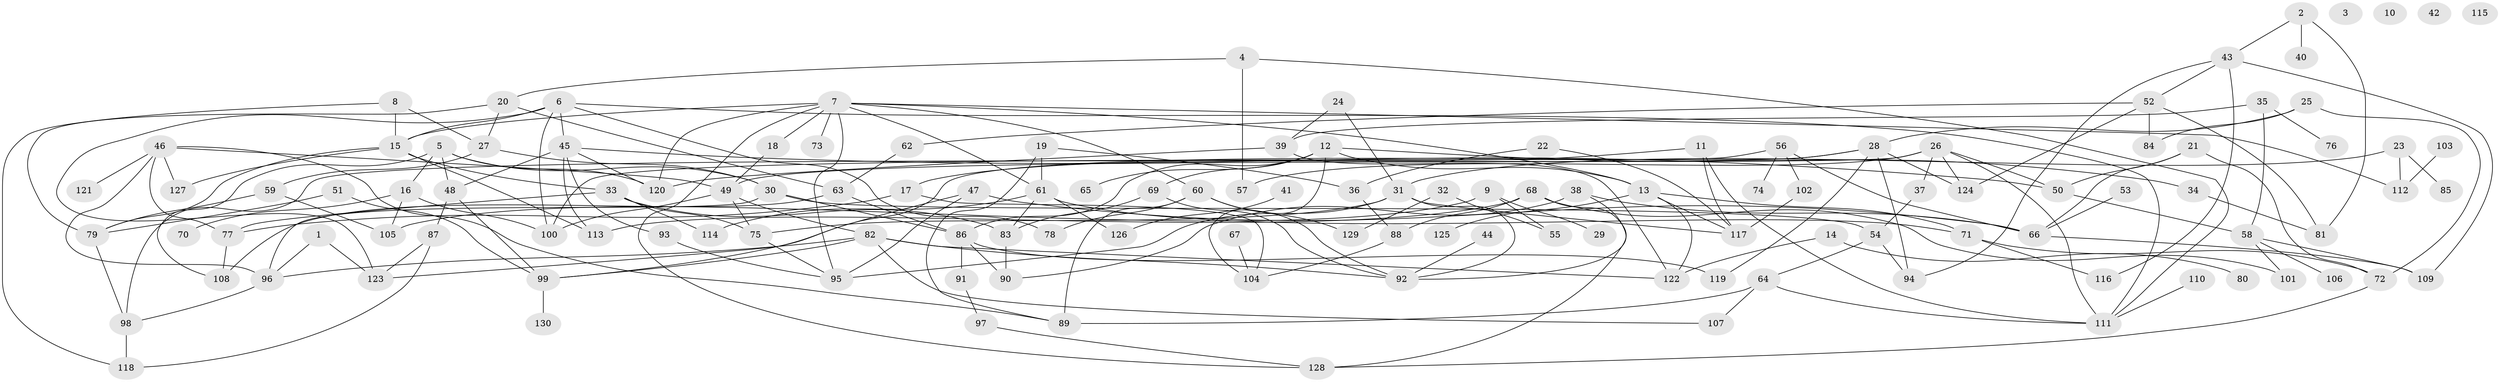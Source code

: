 // Generated by graph-tools (version 1.1) at 2025/25/03/09/25 03:25:22]
// undirected, 130 vertices, 209 edges
graph export_dot {
graph [start="1"]
  node [color=gray90,style=filled];
  1;
  2;
  3;
  4;
  5;
  6;
  7;
  8;
  9;
  10;
  11;
  12;
  13;
  14;
  15;
  16;
  17;
  18;
  19;
  20;
  21;
  22;
  23;
  24;
  25;
  26;
  27;
  28;
  29;
  30;
  31;
  32;
  33;
  34;
  35;
  36;
  37;
  38;
  39;
  40;
  41;
  42;
  43;
  44;
  45;
  46;
  47;
  48;
  49;
  50;
  51;
  52;
  53;
  54;
  55;
  56;
  57;
  58;
  59;
  60;
  61;
  62;
  63;
  64;
  65;
  66;
  67;
  68;
  69;
  70;
  71;
  72;
  73;
  74;
  75;
  76;
  77;
  78;
  79;
  80;
  81;
  82;
  83;
  84;
  85;
  86;
  87;
  88;
  89;
  90;
  91;
  92;
  93;
  94;
  95;
  96;
  97;
  98;
  99;
  100;
  101;
  102;
  103;
  104;
  105;
  106;
  107;
  108;
  109;
  110;
  111;
  112;
  113;
  114;
  115;
  116;
  117;
  118;
  119;
  120;
  121;
  122;
  123;
  124;
  125;
  126;
  127;
  128;
  129;
  130;
  1 -- 96;
  1 -- 123;
  2 -- 40;
  2 -- 43;
  2 -- 81;
  4 -- 20;
  4 -- 57;
  4 -- 111;
  5 -- 16;
  5 -- 30;
  5 -- 48;
  5 -- 108;
  5 -- 120;
  6 -- 15;
  6 -- 45;
  6 -- 78;
  6 -- 100;
  6 -- 111;
  6 -- 123;
  7 -- 13;
  7 -- 15;
  7 -- 18;
  7 -- 60;
  7 -- 61;
  7 -- 73;
  7 -- 95;
  7 -- 112;
  7 -- 120;
  7 -- 128;
  8 -- 15;
  8 -- 27;
  8 -- 118;
  9 -- 29;
  9 -- 55;
  9 -- 105;
  11 -- 17;
  11 -- 111;
  11 -- 117;
  12 -- 13;
  12 -- 34;
  12 -- 65;
  12 -- 69;
  12 -- 86;
  12 -- 104;
  13 -- 71;
  13 -- 117;
  13 -- 122;
  13 -- 125;
  14 -- 80;
  14 -- 122;
  15 -- 33;
  15 -- 79;
  15 -- 113;
  15 -- 127;
  16 -- 70;
  16 -- 100;
  16 -- 105;
  17 -- 77;
  17 -- 104;
  18 -- 49;
  19 -- 36;
  19 -- 61;
  19 -- 89;
  20 -- 27;
  20 -- 63;
  20 -- 79;
  21 -- 50;
  21 -- 66;
  21 -- 72;
  22 -- 36;
  22 -- 117;
  23 -- 31;
  23 -- 85;
  23 -- 112;
  24 -- 31;
  24 -- 39;
  25 -- 28;
  25 -- 72;
  25 -- 84;
  26 -- 37;
  26 -- 50;
  26 -- 57;
  26 -- 98;
  26 -- 111;
  26 -- 124;
  27 -- 30;
  27 -- 59;
  28 -- 49;
  28 -- 94;
  28 -- 99;
  28 -- 119;
  28 -- 124;
  30 -- 54;
  30 -- 86;
  30 -- 96;
  31 -- 75;
  31 -- 92;
  31 -- 95;
  31 -- 117;
  32 -- 55;
  32 -- 129;
  33 -- 75;
  33 -- 77;
  33 -- 83;
  33 -- 114;
  34 -- 81;
  35 -- 39;
  35 -- 58;
  35 -- 76;
  36 -- 88;
  37 -- 54;
  38 -- 66;
  38 -- 90;
  38 -- 92;
  39 -- 120;
  39 -- 122;
  41 -- 126;
  43 -- 52;
  43 -- 94;
  43 -- 109;
  43 -- 116;
  44 -- 92;
  45 -- 48;
  45 -- 50;
  45 -- 93;
  45 -- 113;
  45 -- 120;
  46 -- 49;
  46 -- 77;
  46 -- 89;
  46 -- 96;
  46 -- 121;
  46 -- 127;
  47 -- 66;
  47 -- 95;
  47 -- 123;
  48 -- 87;
  48 -- 99;
  49 -- 75;
  49 -- 82;
  49 -- 100;
  50 -- 58;
  51 -- 79;
  51 -- 99;
  52 -- 62;
  52 -- 81;
  52 -- 84;
  52 -- 124;
  53 -- 66;
  54 -- 64;
  54 -- 94;
  56 -- 66;
  56 -- 74;
  56 -- 100;
  56 -- 102;
  58 -- 101;
  58 -- 106;
  58 -- 109;
  59 -- 79;
  59 -- 105;
  60 -- 78;
  60 -- 89;
  60 -- 92;
  60 -- 129;
  61 -- 71;
  61 -- 83;
  61 -- 114;
  61 -- 126;
  62 -- 63;
  63 -- 86;
  63 -- 108;
  64 -- 89;
  64 -- 107;
  64 -- 111;
  66 -- 109;
  67 -- 104;
  68 -- 88;
  68 -- 101;
  68 -- 113;
  68 -- 128;
  69 -- 83;
  69 -- 92;
  71 -- 72;
  71 -- 116;
  72 -- 128;
  75 -- 95;
  77 -- 108;
  79 -- 98;
  82 -- 92;
  82 -- 96;
  82 -- 99;
  82 -- 107;
  82 -- 122;
  83 -- 90;
  86 -- 90;
  86 -- 91;
  86 -- 119;
  87 -- 118;
  87 -- 123;
  88 -- 104;
  91 -- 97;
  93 -- 95;
  96 -- 98;
  97 -- 128;
  98 -- 118;
  99 -- 130;
  102 -- 117;
  103 -- 112;
  110 -- 111;
}
